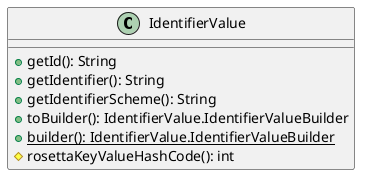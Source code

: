 @startuml

    class IdentifierValue [[IdentifierValue.html]] {
        +getId(): String
        +getIdentifier(): String
        +getIdentifierScheme(): String
        +toBuilder(): IdentifierValue.IdentifierValueBuilder
        {static} +builder(): IdentifierValue.IdentifierValueBuilder
        #rosettaKeyValueHashCode(): int
    }

@enduml
